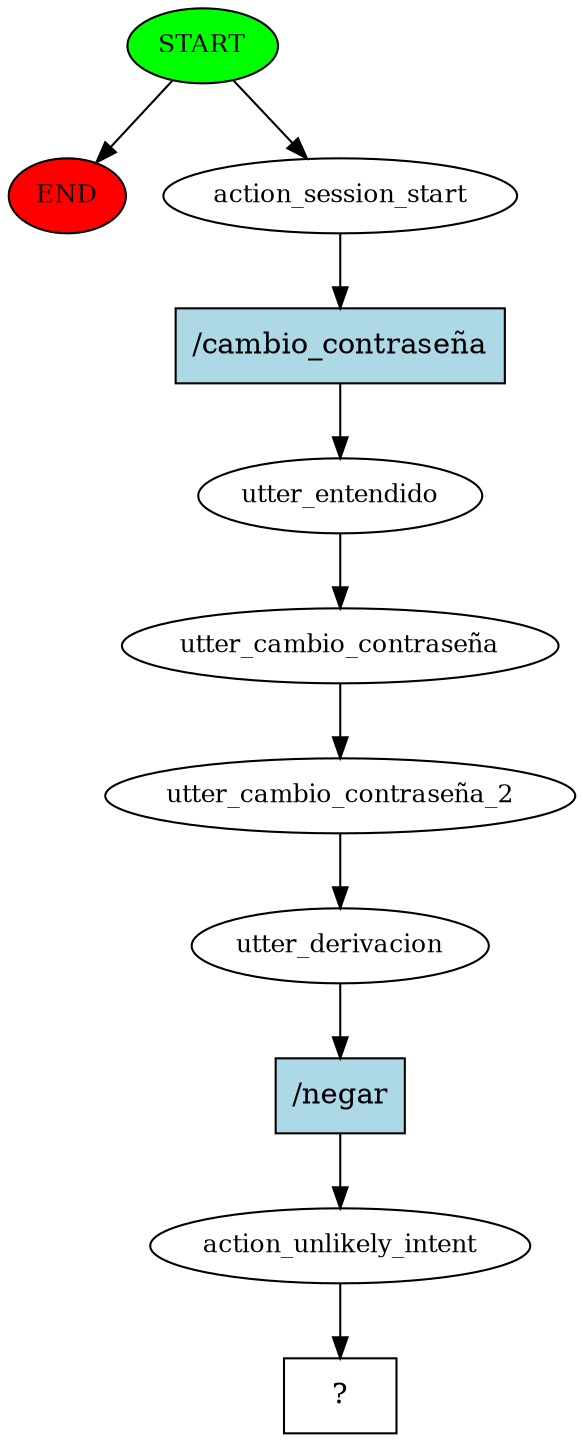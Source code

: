 digraph  {
0 [class="start active", fillcolor=green, fontsize=12, label=START, style=filled];
"-1" [class=end, fillcolor=red, fontsize=12, label=END, style=filled];
1 [class=active, fontsize=12, label=action_session_start];
2 [class=active, fontsize=12, label=utter_entendido];
3 [class=active, fontsize=12, label="utter_cambio_contraseña"];
4 [class=active, fontsize=12, label="utter_cambio_contraseña_2"];
5 [class=active, fontsize=12, label=utter_derivacion];
6 [class=active, fontsize=12, label=action_unlikely_intent];
7 [class="intent dashed active", label="  ?  ", shape=rect];
8 [class="intent active", fillcolor=lightblue, label="/cambio_contraseña", shape=rect, style=filled];
9 [class="intent active", fillcolor=lightblue, label="/negar", shape=rect, style=filled];
0 -> "-1"  [class="", key=NONE, label=""];
0 -> 1  [class=active, key=NONE, label=""];
1 -> 8  [class=active, key=0];
2 -> 3  [class=active, key=NONE, label=""];
3 -> 4  [class=active, key=NONE, label=""];
4 -> 5  [class=active, key=NONE, label=""];
5 -> 9  [class=active, key=0];
6 -> 7  [class=active, key=NONE, label=""];
8 -> 2  [class=active, key=0];
9 -> 6  [class=active, key=0];
}
